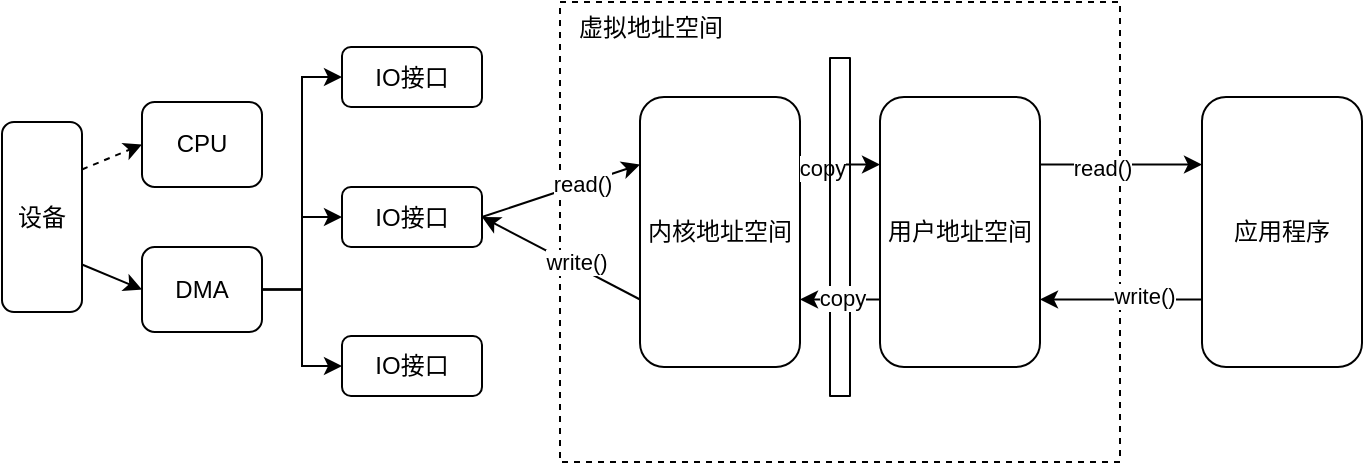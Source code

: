 <mxfile version="13.0.3" type="device"><diagram id="q07ZBBowAt-y3px9GcL2" name="第 1 页"><mxGraphModel dx="1158" dy="680" grid="1" gridSize="10" guides="1" tooltips="1" connect="1" arrows="1" fold="1" page="1" pageScale="1" pageWidth="850" pageHeight="400" math="0" shadow="0"><root><mxCell id="0"/><mxCell id="1" parent="0"/><mxCell id="b0cKH14veA_cUNdpJQD1-1" value="" style="group" vertex="1" connectable="0" parent="1"><mxGeometry x="40" y="80" width="680" height="230" as="geometry"/></mxCell><mxCell id="b0cKH14veA_cUNdpJQD1-2" value="" style="rounded=0;whiteSpace=wrap;html=1;dashed=1;" vertex="1" parent="b0cKH14veA_cUNdpJQD1-1"><mxGeometry x="279" width="280" height="230" as="geometry"/></mxCell><mxCell id="b0cKH14veA_cUNdpJQD1-3" value="&lt;div&gt;&lt;span&gt;内核地址空间&lt;/span&gt;&lt;/div&gt;" style="rounded=1;whiteSpace=wrap;html=1;fontSize=12;glass=0;strokeWidth=1;shadow=0;align=center;" vertex="1" parent="b0cKH14veA_cUNdpJQD1-1"><mxGeometry x="319" y="47.5" width="80" height="135" as="geometry"/></mxCell><mxCell id="b0cKH14veA_cUNdpJQD1-4" value="&lt;div&gt;&lt;span&gt;用户地址空间&lt;/span&gt;&lt;/div&gt;" style="rounded=1;whiteSpace=wrap;html=1;fontSize=12;glass=0;strokeWidth=1;shadow=0;align=center;" vertex="1" parent="b0cKH14veA_cUNdpJQD1-1"><mxGeometry x="439" y="47.5" width="80" height="135" as="geometry"/></mxCell><mxCell id="b0cKH14veA_cUNdpJQD1-5" style="edgeStyle=none;rounded=0;orthogonalLoop=1;jettySize=auto;html=1;exitX=1;exitY=0.25;exitDx=0;exitDy=0;entryX=0;entryY=0.25;entryDx=0;entryDy=0;startArrow=none;startFill=0;endArrow=classic;endFill=1;" edge="1" parent="b0cKH14veA_cUNdpJQD1-1" source="b0cKH14veA_cUNdpJQD1-3" target="b0cKH14veA_cUNdpJQD1-4"><mxGeometry relative="1" as="geometry"/></mxCell><mxCell id="b0cKH14veA_cUNdpJQD1-6" value="copy" style="edgeLabel;html=1;align=center;verticalAlign=middle;resizable=0;points=[];" vertex="1" connectable="0" parent="b0cKH14veA_cUNdpJQD1-5"><mxGeometry x="-0.464" y="-1" relative="1" as="geometry"><mxPoint as="offset"/></mxGeometry></mxCell><mxCell id="b0cKH14veA_cUNdpJQD1-7" style="edgeStyle=none;rounded=0;orthogonalLoop=1;jettySize=auto;html=1;exitX=1;exitY=0.75;exitDx=0;exitDy=0;entryX=0;entryY=0.75;entryDx=0;entryDy=0;startArrow=classic;startFill=1;endArrow=none;endFill=0;" edge="1" parent="b0cKH14veA_cUNdpJQD1-1" source="b0cKH14veA_cUNdpJQD1-3" target="b0cKH14veA_cUNdpJQD1-4"><mxGeometry relative="1" as="geometry"/></mxCell><mxCell id="b0cKH14veA_cUNdpJQD1-8" value="" style="shape=flexArrow;endArrow=none;startArrow=none;html=1;startFill=0;endFill=0;" edge="1" parent="b0cKH14veA_cUNdpJQD1-1"><mxGeometry width="50" height="50" relative="1" as="geometry"><mxPoint x="419" y="197.5" as="sourcePoint"/><mxPoint x="419" y="27.5" as="targetPoint"/></mxGeometry></mxCell><mxCell id="b0cKH14veA_cUNdpJQD1-9" value="copy" style="edgeLabel;html=1;align=center;verticalAlign=middle;resizable=0;points=[];" vertex="1" connectable="0" parent="b0cKH14veA_cUNdpJQD1-8"><mxGeometry x="-0.41" y="-1" relative="1" as="geometry"><mxPoint as="offset"/></mxGeometry></mxCell><mxCell id="b0cKH14veA_cUNdpJQD1-10" style="edgeStyle=none;rounded=0;orthogonalLoop=1;jettySize=auto;html=1;exitX=0;exitY=0.75;exitDx=0;exitDy=0;entryX=1;entryY=0.75;entryDx=0;entryDy=0;startArrow=none;startFill=0;endArrow=classic;endFill=1;" edge="1" parent="b0cKH14veA_cUNdpJQD1-1" source="b0cKH14veA_cUNdpJQD1-12" target="b0cKH14veA_cUNdpJQD1-4"><mxGeometry relative="1" as="geometry"/></mxCell><mxCell id="b0cKH14veA_cUNdpJQD1-11" value="write()" style="edgeLabel;html=1;align=center;verticalAlign=middle;resizable=0;points=[];" vertex="1" connectable="0" parent="b0cKH14veA_cUNdpJQD1-10"><mxGeometry x="-0.27" y="-2" relative="1" as="geometry"><mxPoint as="offset"/></mxGeometry></mxCell><mxCell id="b0cKH14veA_cUNdpJQD1-12" value="&lt;div&gt;&lt;span&gt;应用程序&lt;/span&gt;&lt;/div&gt;" style="rounded=1;whiteSpace=wrap;html=1;fontSize=12;glass=0;strokeWidth=1;shadow=0;align=center;" vertex="1" parent="b0cKH14veA_cUNdpJQD1-1"><mxGeometry x="600" y="47.5" width="80" height="135" as="geometry"/></mxCell><mxCell id="b0cKH14veA_cUNdpJQD1-13" style="edgeStyle=none;rounded=0;orthogonalLoop=1;jettySize=auto;html=1;exitX=1;exitY=0.25;exitDx=0;exitDy=0;entryX=0;entryY=0.25;entryDx=0;entryDy=0;startArrow=none;startFill=0;endArrow=classic;endFill=1;" edge="1" parent="b0cKH14veA_cUNdpJQD1-1" source="b0cKH14veA_cUNdpJQD1-4" target="b0cKH14veA_cUNdpJQD1-12"><mxGeometry relative="1" as="geometry"/></mxCell><mxCell id="b0cKH14veA_cUNdpJQD1-14" value="read()" style="edgeLabel;html=1;align=center;verticalAlign=middle;resizable=0;points=[];" vertex="1" connectable="0" parent="b0cKH14veA_cUNdpJQD1-13"><mxGeometry x="-0.241" y="-1" relative="1" as="geometry"><mxPoint as="offset"/></mxGeometry></mxCell><mxCell id="b0cKH14veA_cUNdpJQD1-15" value="虚拟地址空间" style="text;html=1;resizable=0;autosize=1;align=center;verticalAlign=middle;points=[];fillColor=none;strokeColor=none;rounded=0;dashed=1;" vertex="1" parent="b0cKH14veA_cUNdpJQD1-1"><mxGeometry x="279" y="2.5" width="90" height="20" as="geometry"/></mxCell><mxCell id="b0cKH14veA_cUNdpJQD1-16" value="IO接口" style="rounded=1;whiteSpace=wrap;html=1;" vertex="1" parent="b0cKH14veA_cUNdpJQD1-1"><mxGeometry x="170" y="22.5" width="70" height="30" as="geometry"/></mxCell><mxCell id="b0cKH14veA_cUNdpJQD1-17" style="edgeStyle=none;rounded=0;orthogonalLoop=1;jettySize=auto;html=1;exitX=1;exitY=0.5;exitDx=0;exitDy=0;entryX=0;entryY=0.25;entryDx=0;entryDy=0;startArrow=none;startFill=0;endArrow=classic;endFill=1;" edge="1" parent="b0cKH14veA_cUNdpJQD1-1" source="b0cKH14veA_cUNdpJQD1-21" target="b0cKH14veA_cUNdpJQD1-3"><mxGeometry relative="1" as="geometry"/></mxCell><mxCell id="b0cKH14veA_cUNdpJQD1-18" value="read()" style="edgeLabel;html=1;align=center;verticalAlign=middle;resizable=0;points=[];" vertex="1" connectable="0" parent="b0cKH14veA_cUNdpJQD1-17"><mxGeometry x="0.244" relative="1" as="geometry"><mxPoint as="offset"/></mxGeometry></mxCell><mxCell id="b0cKH14veA_cUNdpJQD1-19" style="edgeStyle=none;rounded=0;orthogonalLoop=1;jettySize=auto;html=1;exitX=1;exitY=0.5;exitDx=0;exitDy=0;entryX=0;entryY=0.75;entryDx=0;entryDy=0;startArrow=classic;startFill=1;endArrow=none;endFill=0;" edge="1" parent="b0cKH14veA_cUNdpJQD1-1" source="b0cKH14veA_cUNdpJQD1-21" target="b0cKH14veA_cUNdpJQD1-3"><mxGeometry relative="1" as="geometry"/></mxCell><mxCell id="b0cKH14veA_cUNdpJQD1-20" value="write()" style="edgeLabel;html=1;align=center;verticalAlign=middle;resizable=0;points=[];" vertex="1" connectable="0" parent="b0cKH14veA_cUNdpJQD1-19"><mxGeometry x="0.17" y="2" relative="1" as="geometry"><mxPoint as="offset"/></mxGeometry></mxCell><mxCell id="b0cKH14veA_cUNdpJQD1-21" value="IO接口" style="rounded=1;whiteSpace=wrap;html=1;" vertex="1" parent="b0cKH14veA_cUNdpJQD1-1"><mxGeometry x="170" y="92.5" width="70" height="30" as="geometry"/></mxCell><mxCell id="b0cKH14veA_cUNdpJQD1-22" value="IO接口" style="rounded=1;whiteSpace=wrap;html=1;" vertex="1" parent="b0cKH14veA_cUNdpJQD1-1"><mxGeometry x="170" y="167" width="70" height="30" as="geometry"/></mxCell><mxCell id="b0cKH14veA_cUNdpJQD1-23" value="设备" style="rounded=1;whiteSpace=wrap;html=1;" vertex="1" parent="b0cKH14veA_cUNdpJQD1-1"><mxGeometry y="60" width="40" height="95" as="geometry"/></mxCell><mxCell id="b0cKH14veA_cUNdpJQD1-24" value="CPU" style="rounded=1;whiteSpace=wrap;html=1;" vertex="1" parent="b0cKH14veA_cUNdpJQD1-1"><mxGeometry x="70" y="50" width="60" height="42.5" as="geometry"/></mxCell><mxCell id="b0cKH14veA_cUNdpJQD1-25" style="edgeStyle=none;rounded=0;orthogonalLoop=1;jettySize=auto;html=1;exitX=1;exitY=0.25;exitDx=0;exitDy=0;entryX=0;entryY=0.5;entryDx=0;entryDy=0;startArrow=none;startFill=0;endArrow=classic;endFill=1;dashed=1;" edge="1" parent="b0cKH14veA_cUNdpJQD1-1" source="b0cKH14veA_cUNdpJQD1-23" target="b0cKH14veA_cUNdpJQD1-24"><mxGeometry relative="1" as="geometry"/></mxCell><mxCell id="b0cKH14veA_cUNdpJQD1-26" style="edgeStyle=orthogonalEdgeStyle;rounded=0;orthogonalLoop=1;jettySize=auto;html=1;exitX=1;exitY=0.5;exitDx=0;exitDy=0;entryX=0;entryY=0.5;entryDx=0;entryDy=0;startArrow=none;startFill=0;endArrow=classic;endFill=1;" edge="1" parent="b0cKH14veA_cUNdpJQD1-1" source="b0cKH14veA_cUNdpJQD1-29" target="b0cKH14veA_cUNdpJQD1-16"><mxGeometry relative="1" as="geometry"/></mxCell><mxCell id="b0cKH14veA_cUNdpJQD1-27" style="edgeStyle=orthogonalEdgeStyle;rounded=0;orthogonalLoop=1;jettySize=auto;html=1;exitX=1;exitY=0.5;exitDx=0;exitDy=0;entryX=0;entryY=0.5;entryDx=0;entryDy=0;startArrow=none;startFill=0;endArrow=classic;endFill=1;" edge="1" parent="b0cKH14veA_cUNdpJQD1-1" source="b0cKH14veA_cUNdpJQD1-29" target="b0cKH14veA_cUNdpJQD1-22"><mxGeometry relative="1" as="geometry"/></mxCell><mxCell id="b0cKH14veA_cUNdpJQD1-28" style="edgeStyle=orthogonalEdgeStyle;rounded=0;orthogonalLoop=1;jettySize=auto;html=1;exitX=1;exitY=0.5;exitDx=0;exitDy=0;entryX=0;entryY=0.5;entryDx=0;entryDy=0;startArrow=none;startFill=0;endArrow=classic;endFill=1;" edge="1" parent="b0cKH14veA_cUNdpJQD1-1" source="b0cKH14veA_cUNdpJQD1-29" target="b0cKH14veA_cUNdpJQD1-21"><mxGeometry relative="1" as="geometry"/></mxCell><mxCell id="b0cKH14veA_cUNdpJQD1-29" value="DMA" style="rounded=1;whiteSpace=wrap;html=1;" vertex="1" parent="b0cKH14veA_cUNdpJQD1-1"><mxGeometry x="70" y="122.5" width="60" height="42.5" as="geometry"/></mxCell><mxCell id="b0cKH14veA_cUNdpJQD1-30" style="edgeStyle=none;rounded=0;orthogonalLoop=1;jettySize=auto;html=1;exitX=1;exitY=0.75;exitDx=0;exitDy=0;entryX=0;entryY=0.5;entryDx=0;entryDy=0;startArrow=none;startFill=0;endArrow=classic;endFill=1;" edge="1" parent="b0cKH14veA_cUNdpJQD1-1" source="b0cKH14veA_cUNdpJQD1-23" target="b0cKH14veA_cUNdpJQD1-29"><mxGeometry relative="1" as="geometry"/></mxCell></root></mxGraphModel></diagram></mxfile>
